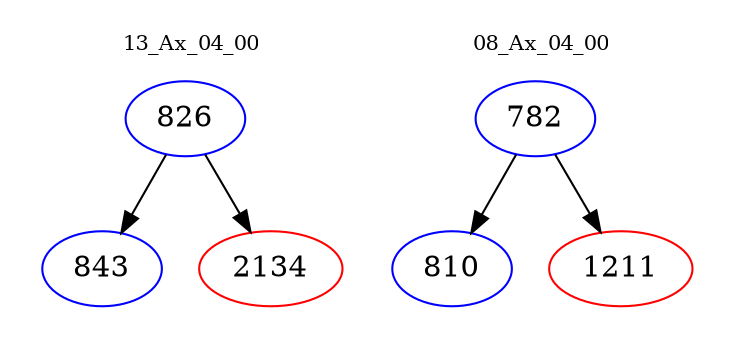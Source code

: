 digraph{
subgraph cluster_0 {
color = white
label = "13_Ax_04_00";
fontsize=10;
T0_826 [label="826", color="blue"]
T0_826 -> T0_843 [color="black"]
T0_843 [label="843", color="blue"]
T0_826 -> T0_2134 [color="black"]
T0_2134 [label="2134", color="red"]
}
subgraph cluster_1 {
color = white
label = "08_Ax_04_00";
fontsize=10;
T1_782 [label="782", color="blue"]
T1_782 -> T1_810 [color="black"]
T1_810 [label="810", color="blue"]
T1_782 -> T1_1211 [color="black"]
T1_1211 [label="1211", color="red"]
}
}
